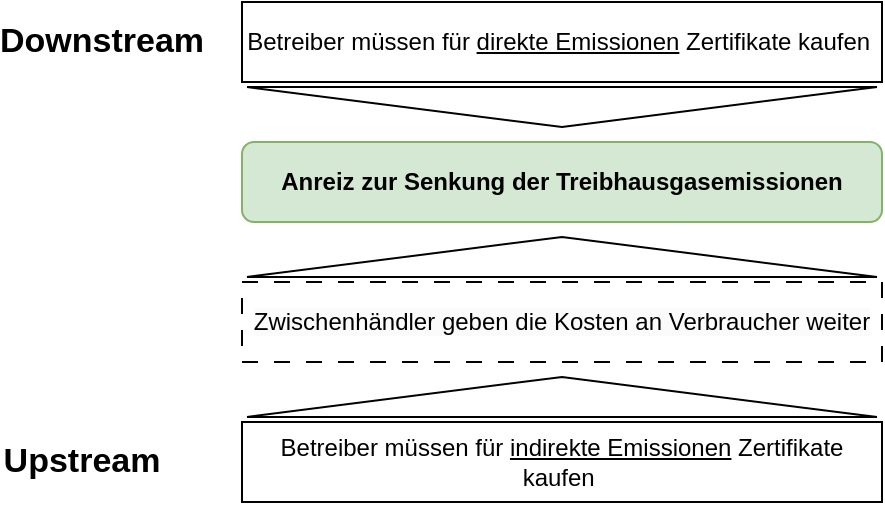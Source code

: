 <mxfile>
    <diagram id="4hKXpXrnOxD9Skx04lHA" name="Page-1">
        <mxGraphModel dx="548" dy="464" grid="1" gridSize="10" guides="1" tooltips="1" connect="1" arrows="1" fold="1" page="1" pageScale="1" pageWidth="827" pageHeight="1169" math="0" shadow="0">
            <root>
                <mxCell id="0"/>
                <mxCell id="1" parent="0"/>
                <mxCell id="2" value="Betreiber müssen für &lt;u&gt;direkte Emissionen&lt;/u&gt; Zertifikate kaufen&amp;nbsp;" style="rounded=0;whiteSpace=wrap;html=1;align=center;" vertex="1" parent="1">
                    <mxGeometry x="200" y="200" width="320" height="40" as="geometry"/>
                </mxCell>
                <mxCell id="3" value="&lt;b&gt;Anreiz zur Senkung der Treibhausgasemissionen&lt;/b&gt;" style="rounded=1;whiteSpace=wrap;html=1;fillColor=#d5e8d4;strokeColor=#82b366;" vertex="1" parent="1">
                    <mxGeometry x="200" y="270" width="320" height="40" as="geometry"/>
                </mxCell>
                <mxCell id="4" value="&lt;span style=&quot;color: rgb(0, 0, 0); font-family: Helvetica; font-size: 12px; font-style: normal; font-variant-ligatures: normal; font-variant-caps: normal; font-weight: 400; letter-spacing: normal; orphans: 2; text-align: center; text-indent: 0px; text-transform: none; widows: 2; word-spacing: 0px; -webkit-text-stroke-width: 0px; background-color: rgb(251, 251, 251); text-decoration-thickness: initial; text-decoration-style: initial; text-decoration-color: initial; float: none; display: inline !important;&quot;&gt;Zwischenhändler geben die Kosten an Verbraucher weiter&lt;/span&gt;" style="rounded=0;whiteSpace=wrap;html=1;dashed=1;dashPattern=8 8;" vertex="1" parent="1">
                    <mxGeometry x="200" y="340" width="320" height="40" as="geometry"/>
                </mxCell>
                <mxCell id="6" value="" style="triangle;whiteSpace=wrap;html=1;rotation=90;" vertex="1" parent="1">
                    <mxGeometry x="350" y="95" width="20" height="315" as="geometry"/>
                </mxCell>
                <mxCell id="7" value="" style="triangle;whiteSpace=wrap;html=1;rotation=-90;" vertex="1" parent="1">
                    <mxGeometry x="350" y="170" width="20" height="315" as="geometry"/>
                </mxCell>
                <mxCell id="8" value="" style="triangle;whiteSpace=wrap;html=1;rotation=-90;" vertex="1" parent="1">
                    <mxGeometry x="350" y="240" width="20" height="315" as="geometry"/>
                </mxCell>
                <mxCell id="9" value="&lt;b&gt;&lt;font style=&quot;font-size: 17px;&quot;&gt;Downstream&lt;/font&gt;&lt;/b&gt;" style="text;html=1;strokeColor=none;fillColor=none;align=center;verticalAlign=middle;whiteSpace=wrap;rounded=0;" vertex="1" parent="1">
                    <mxGeometry x="100" y="205" width="60" height="30" as="geometry"/>
                </mxCell>
                <mxCell id="10" value="&lt;b&gt;&lt;font style=&quot;font-size: 17px;&quot;&gt;Upstream&lt;br&gt;&lt;/font&gt;&lt;/b&gt;" style="text;html=1;strokeColor=none;fillColor=none;align=center;verticalAlign=middle;whiteSpace=wrap;rounded=0;" vertex="1" parent="1">
                    <mxGeometry x="90" y="415" width="60" height="30" as="geometry"/>
                </mxCell>
                <mxCell id="11" value="Betreiber müssen für &lt;u&gt;indirekte Emissionen&lt;/u&gt; Zertifikate kaufen&amp;nbsp;" style="rounded=0;whiteSpace=wrap;html=1;align=center;" vertex="1" parent="1">
                    <mxGeometry x="200" y="410" width="320" height="40" as="geometry"/>
                </mxCell>
            </root>
        </mxGraphModel>
    </diagram>
</mxfile>